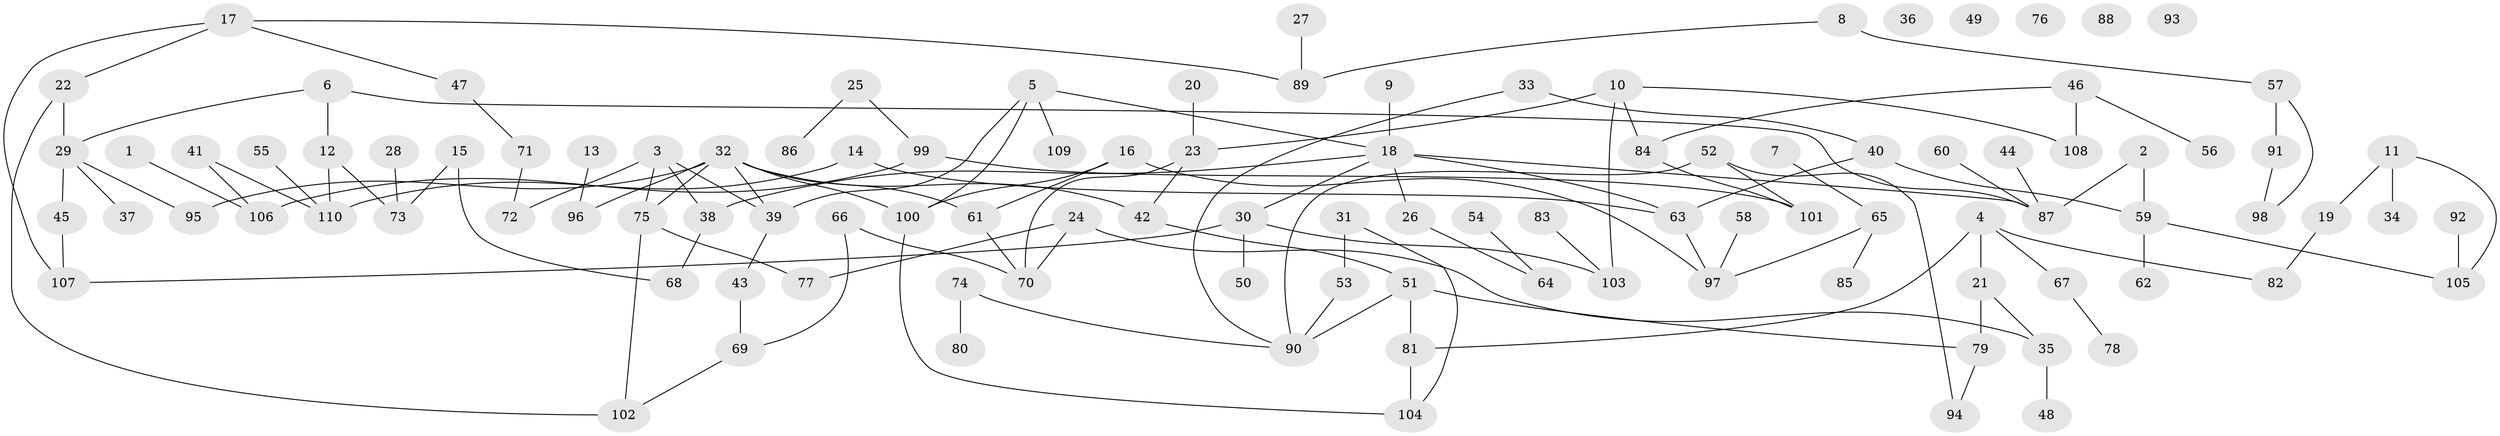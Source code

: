 // Generated by graph-tools (version 1.1) at 2025/40/03/09/25 04:40:14]
// undirected, 110 vertices, 133 edges
graph export_dot {
graph [start="1"]
  node [color=gray90,style=filled];
  1;
  2;
  3;
  4;
  5;
  6;
  7;
  8;
  9;
  10;
  11;
  12;
  13;
  14;
  15;
  16;
  17;
  18;
  19;
  20;
  21;
  22;
  23;
  24;
  25;
  26;
  27;
  28;
  29;
  30;
  31;
  32;
  33;
  34;
  35;
  36;
  37;
  38;
  39;
  40;
  41;
  42;
  43;
  44;
  45;
  46;
  47;
  48;
  49;
  50;
  51;
  52;
  53;
  54;
  55;
  56;
  57;
  58;
  59;
  60;
  61;
  62;
  63;
  64;
  65;
  66;
  67;
  68;
  69;
  70;
  71;
  72;
  73;
  74;
  75;
  76;
  77;
  78;
  79;
  80;
  81;
  82;
  83;
  84;
  85;
  86;
  87;
  88;
  89;
  90;
  91;
  92;
  93;
  94;
  95;
  96;
  97;
  98;
  99;
  100;
  101;
  102;
  103;
  104;
  105;
  106;
  107;
  108;
  109;
  110;
  1 -- 106;
  2 -- 59;
  2 -- 87;
  3 -- 38;
  3 -- 39;
  3 -- 72;
  3 -- 75;
  4 -- 21;
  4 -- 67;
  4 -- 81;
  4 -- 82;
  5 -- 18;
  5 -- 39;
  5 -- 100;
  5 -- 109;
  6 -- 12;
  6 -- 29;
  6 -- 87;
  7 -- 65;
  8 -- 57;
  8 -- 89;
  9 -- 18;
  10 -- 23;
  10 -- 84;
  10 -- 103;
  10 -- 108;
  11 -- 19;
  11 -- 34;
  11 -- 105;
  12 -- 73;
  12 -- 110;
  13 -- 96;
  14 -- 63;
  14 -- 110;
  15 -- 68;
  15 -- 73;
  16 -- 61;
  16 -- 97;
  16 -- 100;
  17 -- 22;
  17 -- 47;
  17 -- 89;
  17 -- 107;
  18 -- 26;
  18 -- 30;
  18 -- 38;
  18 -- 63;
  18 -- 87;
  19 -- 82;
  20 -- 23;
  21 -- 35;
  21 -- 79;
  22 -- 29;
  22 -- 102;
  23 -- 42;
  23 -- 70;
  24 -- 35;
  24 -- 70;
  24 -- 77;
  25 -- 86;
  25 -- 99;
  26 -- 64;
  27 -- 89;
  28 -- 73;
  29 -- 37;
  29 -- 45;
  29 -- 95;
  30 -- 50;
  30 -- 103;
  30 -- 107;
  31 -- 53;
  31 -- 104;
  32 -- 39;
  32 -- 42;
  32 -- 61;
  32 -- 75;
  32 -- 95;
  32 -- 96;
  32 -- 100;
  33 -- 40;
  33 -- 90;
  35 -- 48;
  38 -- 68;
  39 -- 43;
  40 -- 59;
  40 -- 63;
  41 -- 106;
  41 -- 110;
  42 -- 51;
  43 -- 69;
  44 -- 87;
  45 -- 107;
  46 -- 56;
  46 -- 84;
  46 -- 108;
  47 -- 71;
  51 -- 79;
  51 -- 81;
  51 -- 90;
  52 -- 90;
  52 -- 94;
  52 -- 101;
  53 -- 90;
  54 -- 64;
  55 -- 110;
  57 -- 91;
  57 -- 98;
  58 -- 97;
  59 -- 62;
  59 -- 105;
  60 -- 87;
  61 -- 70;
  63 -- 97;
  65 -- 85;
  65 -- 97;
  66 -- 69;
  66 -- 70;
  67 -- 78;
  69 -- 102;
  71 -- 72;
  74 -- 80;
  74 -- 90;
  75 -- 77;
  75 -- 102;
  79 -- 94;
  81 -- 104;
  83 -- 103;
  84 -- 101;
  91 -- 98;
  92 -- 105;
  99 -- 101;
  99 -- 106;
  100 -- 104;
}
